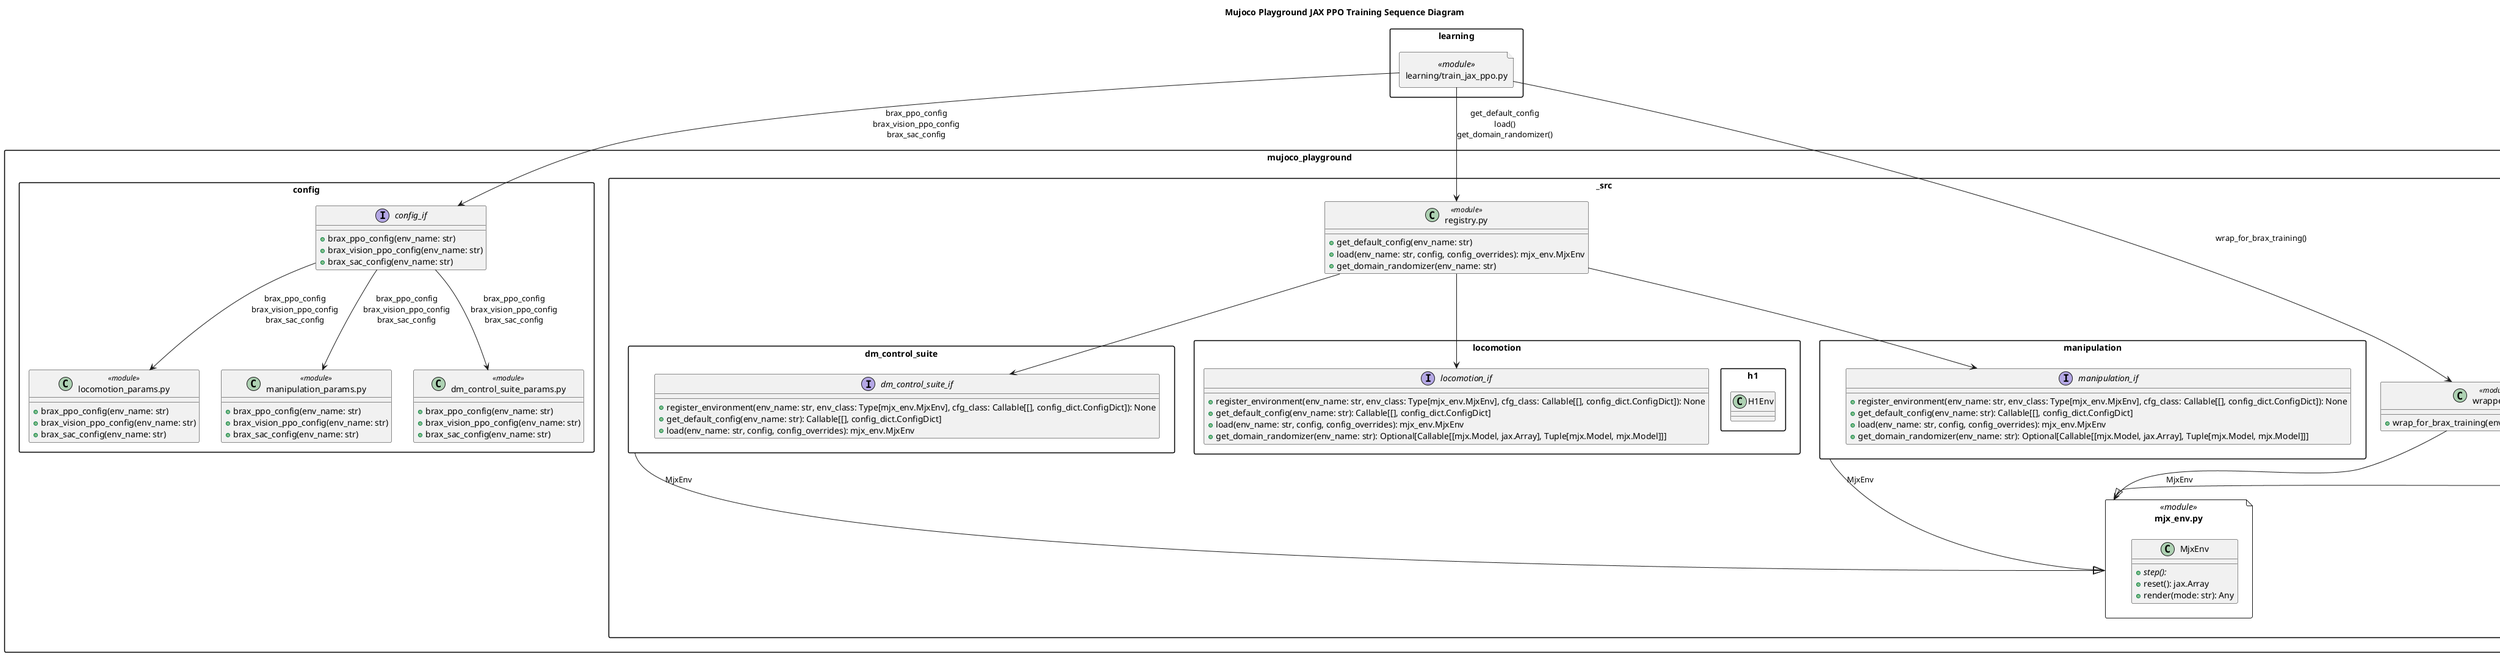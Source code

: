 @startuml
allowmixing
title Mujoco Playground JAX PPO Training Sequence Diagram

skinparam packageStyle rectangle
skinparam componentStyle rectangle
skinparam shadowing false

' ===== Packages (directories) =====
package "learning" {
    file "learning/train_jax_ppo.py" as train_jax_ppo <<module>>
}

package "mujoco_playground" {
  package "_src" {
    class "registry.py" as registry <<module>> {
        +get_default_config(env_name: str)
        +load(env_name: str, config, config_overrides): mjx_env.MjxEnv
        +get_domain_randomizer(env_name: str)
    }

    class "wrapper.py" as wrapper <<module>> {
        +wrap_for_brax_training(env_name: str): Wrapper
    }

    file "mjx_env.py" as mjx_env <<module>> {
        class "MjxEnv" {
            {abstract} +step(): 
            +reset(): jax.Array
            +render(mode: str): Any
        }
    }

    package "dm_control_suite" {
        interface "dm_control_suite_if" {
            +register_environment(env_name: str, env_class: Type[mjx_env.MjxEnv], cfg_class: Callable[[], config_dict.ConfigDict]): None
            +get_default_config(env_name: str): Callable[[], config_dict.ConfigDict]
            +load(env_name: str, config, config_overrides): mjx_env.MjxEnv
        }
    }

    package "locomotion" {
        interface "locomotion_if" {
            +register_environment(env_name: str, env_class: Type[mjx_env.MjxEnv], cfg_class: Callable[[], config_dict.ConfigDict]): None
            +get_default_config(env_name: str): Callable[[], config_dict.ConfigDict]
            +load(env_name: str, config, config_overrides): mjx_env.MjxEnv
            +get_domain_randomizer(env_name: str): Optional[Callable[[mjx.Model, jax.Array], Tuple[mjx.Model, mjx.Model]]]
        }

        package "h1" {
            class H1Env {

            }

        }

    }

    package "manipulation" {
        interface "manipulation_if" {
            +register_environment(env_name: str, env_class: Type[mjx_env.MjxEnv], cfg_class: Callable[[], config_dict.ConfigDict]): None
            +get_default_config(env_name: str): Callable[[], config_dict.ConfigDict]
            +load(env_name: str, config, config_overrides): mjx_env.MjxEnv
            +get_domain_randomizer(env_name: str): Optional[Callable[[mjx.Model, jax.Array], Tuple[mjx.Model, mjx.Model]]]
        }
        
    }
  }

  package "config" {
    interface "config_if" {
        +brax_ppo_config(env_name: str)
        +brax_vision_ppo_config(env_name: str)
        +brax_sac_config(env_name: str)
    }

    class "dm_control_suite_params.py" as dm_params <<module>> {
        +brax_ppo_config(env_name: str)
        +brax_vision_ppo_config(env_name: str)
        +brax_sac_config(env_name: str)
    }

    class "locomotion_params.py" as locomotion_params <<module>> {
        +brax_ppo_config(env_name: str)
        +brax_vision_ppo_config(env_name: str)
        +brax_sac_config(env_name: str)
    }



    class "manipulation_params.py" as manipulation_params <<module>> {
        +brax_ppo_config(env_name: str)
        +brax_vision_ppo_config(env_name: str)
        +brax_sac_config(env_name: str)
    }
  }

}

' ===== Class relationships =====
' train_jax_ppoから_srcへのコール
train_jax_ppo --> mujoco_playground._src.registry: get_default_config\nload()\nget_domain_randomizer()
train_jax_ppo --> mujoco_playground._src.wrapper: wrap_for_brax_training()

mujoco_playground._src.registry --> mujoco_playground._src.dm_control_suite.dm_control_suite_if
mujoco_playground._src.registry --> mujoco_playground._src.locomotion.locomotion_if
mujoco_playground._src.registry --> mujoco_playground._src.manipulation.manipulation_if

' mujoco_playground._src.locomotion.locomotion_if --> mujoco_playground._src.locomotion.h1.H1Env: 


mujoco_playground._src.wrapper --> mujoco_playground._src.mjx_env: MjxEnv

mujoco_playground._src.dm_control_suite --|> mujoco_playground._src.mjx_env: MjxEnv
h1.H1Env --|> mujoco_playground._src.mjx_env: MjxEnv
mujoco_playground._src.manipulation --|> mujoco_playground._src.mjx_env: MjxEnv

' train_jax_ppoからconfigへのコール
train_jax_ppo --> config_if: brax_ppo_config\nbrax_vision_ppo_config\nbrax_sac_config
config_if --> dm_params: brax_ppo_config\nbrax_vision_ppo_config\nbrax_sac_config
config_if --> locomotion_params: brax_ppo_config\nbrax_vision_ppo_config\nbrax_sac_config
config_if --> manipulation_params: brax_ppo_config\nbrax_vision_ppo_config\nbrax_sac_config

@enduml